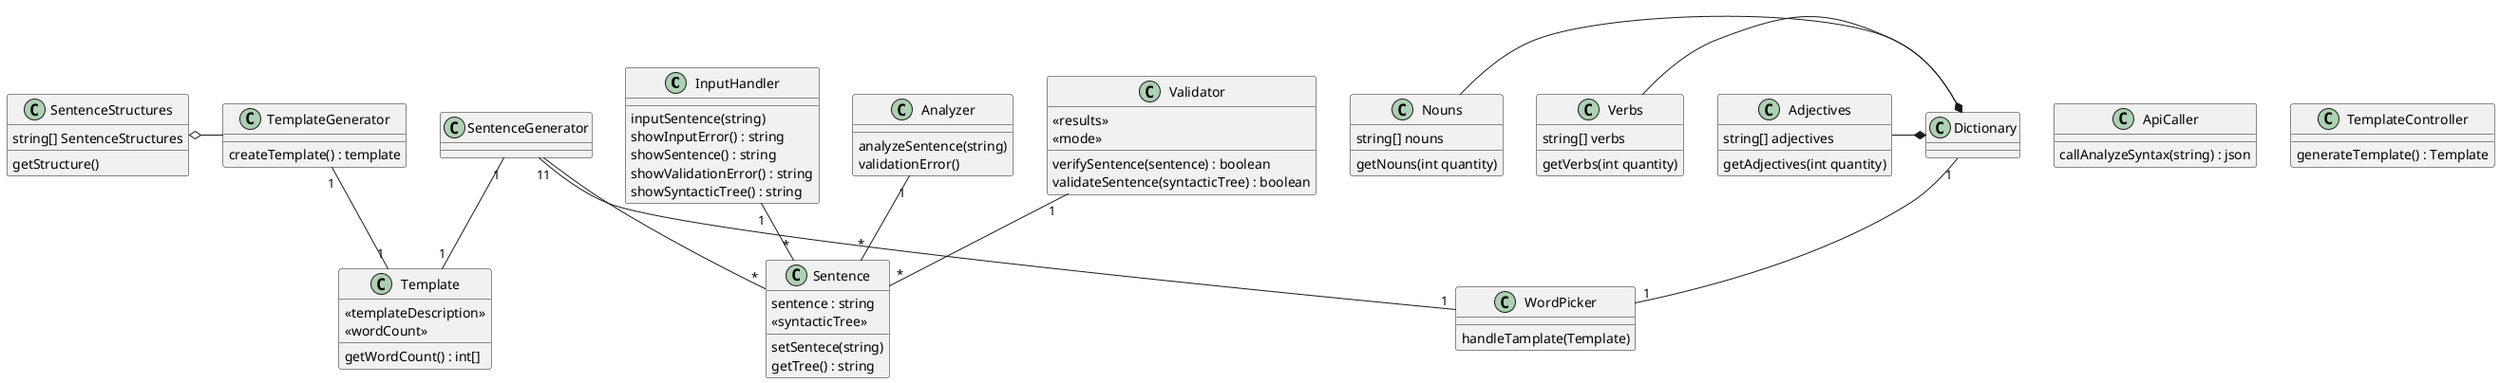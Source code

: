 @startuml Domain Model

    class InputHandler { 
        inputSentence(string)
        showInputError() : string
        showSentence() : string 
        showValidationError() : string
        showSyntacticTree() : string
    }

    class Sentence {
        sentence : string
        <<syntacticTree>>
        setSentece(string) 
        getTree() : string
    }

    class Analyzer {
        analyzeSentence(string)
        validationError()
    }

    class ApiCaller{
        callAnalyzeSyntax(string) : json
    }

    class TemplateGenerator {
         createTemplate() : template
    }

    class Template {
        <<templateDescription>>
        <<wordCount>>
        getWordCount() : int[]
    }

    class TemplateController{
        generateTemplate() : Template
    }

    class Dictionary {
        
    }

    class WordPicker {
        handleTamplate(Template)
    }
    
    class SentenceGenerator {
    }

    class Validator {
        <<results>>
        <<mode>>
        verifySentence(sentence) : boolean
        validateSentence(syntacticTree) : boolean
    }
    class Nouns {
        string[] nouns 
        getNouns(int quantity)
    }
    class Verbs {
        string[] verbs 
        getVerbs(int quantity)
    }
    class Adjectives {
        string[] adjectives 
        getAdjectives(int quantity)
    }
    class SentenceStructures {
        string[] SentenceStructures
        getStructure()
    }
    SentenceStructures o- TemplateGenerator
    Nouns -* Dictionary
    Verbs -* Dictionary
    Adjectives -* Dictionary

    InputHandler "1"--"*" Sentence
    Analyzer "1"--"*" Sentence
    SentenceGenerator "1"--"*" Sentence
    Validator "1"--"*" Sentence
    SentenceGenerator "1"--"1" Template
    SentenceGenerator "1"--"1" WordPicker
    TemplateGenerator "1"--"1" Template
    Dictionary "1"--"1" WordPicker
